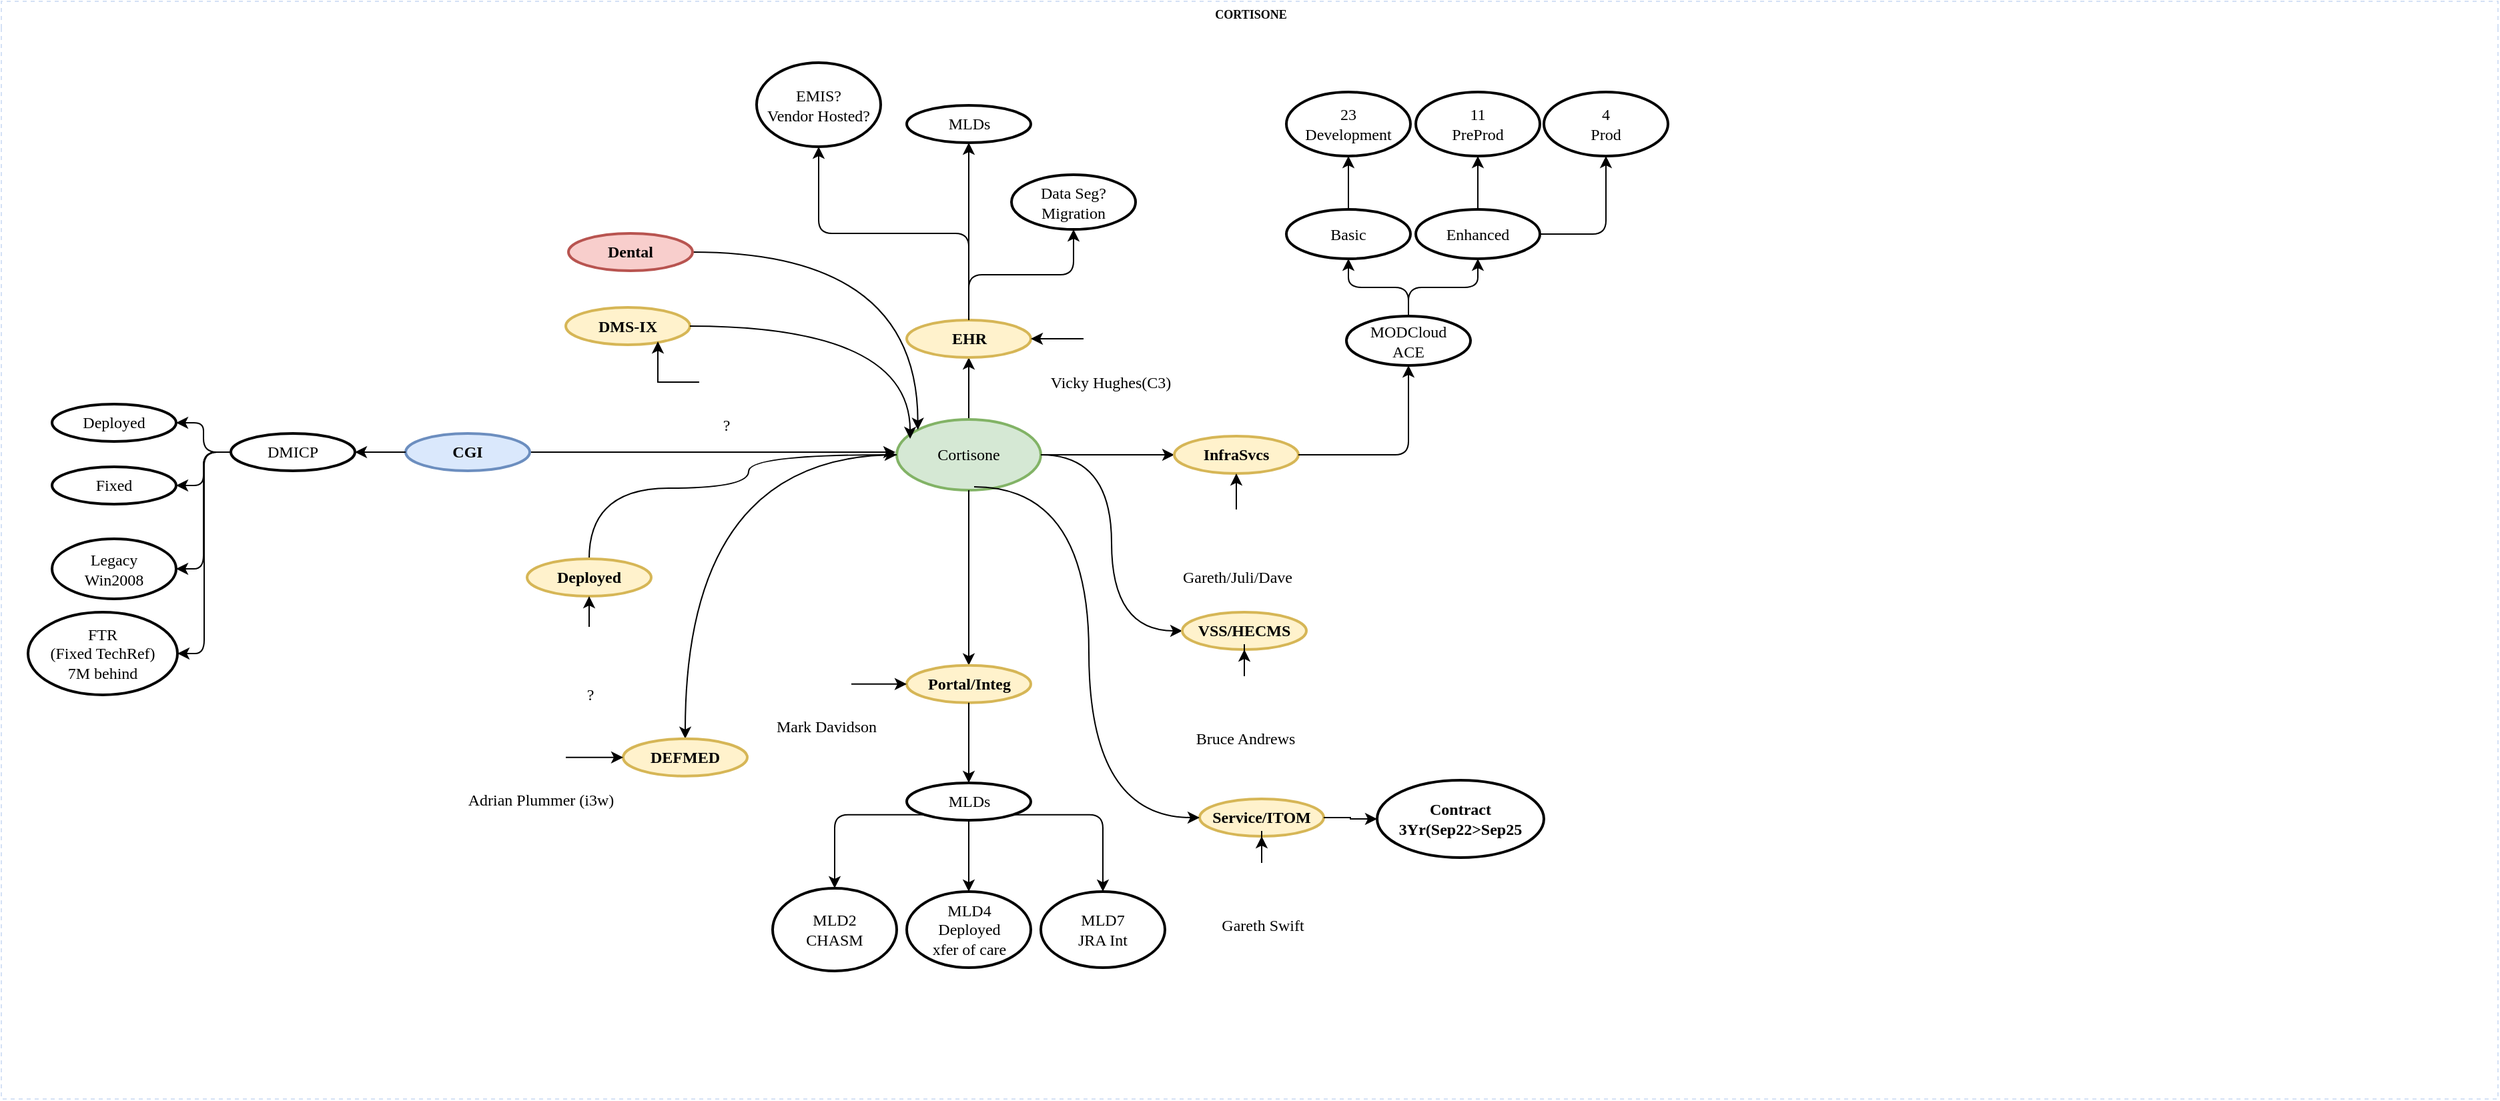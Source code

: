 <mxfile border="50" scale="3" compressed="false" locked="false" version="24.8.6">
  <diagram name="Overview" id="YmL12bMKpDGza6XwsDPr">
    <mxGraphModel dx="2166" dy="703" grid="0" gridSize="10" guides="1" tooltips="1" connect="1" arrows="1" fold="1" page="0" pageScale="1" pageWidth="827" pageHeight="1169" background="none" math="1" shadow="0">
      <root>
        <mxCell id="X5NqExCQtvZxIxQ7pmgY-0" />
        <mxCell id="1" parent="X5NqExCQtvZxIxQ7pmgY-0" />
        <mxCell id="Gr0Zq-AI6Quabplr0KPa-179" value="CORTISONE" style="swimlane;html=1;startSize=20;horizontal=1;containerType=tree;labelBackgroundColor=none;strokeColor=#D4E1F5;strokeWidth=1;fillColor=none;fontFamily=Comic Sans MS;fontSize=9;swimlaneLine=0;dashed=1;collapsible=0;" parent="1" vertex="1">
          <mxGeometry x="-585" y="64" width="1871" height="823" as="geometry" />
        </mxCell>
        <mxCell id="_tYV2n-UsIwEec6Ld9k9-143" style="edgeStyle=orthogonalEdgeStyle;rounded=0;orthogonalLoop=1;jettySize=auto;html=1;exitX=0.5;exitY=0;exitDx=0;exitDy=0;entryX=0.5;entryY=1;entryDx=0;entryDy=0;" parent="Gr0Zq-AI6Quabplr0KPa-179" source="Gr0Zq-AI6Quabplr0KPa-180" target="_tYV2n-UsIwEec6Ld9k9-144" edge="1">
          <mxGeometry relative="1" as="geometry">
            <mxPoint x="721" y="227" as="targetPoint" />
          </mxGeometry>
        </mxCell>
        <mxCell id="Gr0Zq-AI6Quabplr0KPa-180" value="&lt;font face=&quot;Comic Sans MS&quot;&gt;Cortisone&lt;/font&gt;" style="ellipse;whiteSpace=wrap;html=1;align=center;container=1;recursiveResize=0;treeFolding=1;strokeWidth=2;fillColor=#d5e8d4;strokeColor=#82b366;" parent="Gr0Zq-AI6Quabplr0KPa-179" vertex="1">
          <mxGeometry x="671" y="313.5" width="108" height="53" as="geometry" />
        </mxCell>
        <mxCell id="Gr0Zq-AI6Quabplr0KPa-223" style="jumpStyle=arc;html=1;endArrow=classicThin;endFill=1;jettySize=auto;orthogonalLoop=1;strokeColor=none;strokeWidth=2;fontFamily=Comic Sans MS;fontSize=10;rounded=0;startSize=8;endSize=8;curved=1;" parent="Gr0Zq-AI6Quabplr0KPa-179" edge="1">
          <mxGeometry relative="1" as="geometry">
            <mxPoint x="570" y="244.5" as="sourcePoint" />
            <mxPoint x="549.076" y="226.239" as="targetPoint" />
          </mxGeometry>
        </mxCell>
        <mxCell id="_tYV2n-UsIwEec6Ld9k9-144" value="&lt;font face=&quot;Comic Sans MS&quot;&gt;EHR&lt;/font&gt;" style="ellipse;whiteSpace=wrap;html=1;align=center;container=1;recursiveResize=0;treeFolding=1;strokeWidth=2;fontStyle=1;fillColor=#fff2cc;strokeColor=#d6b656;" parent="Gr0Zq-AI6Quabplr0KPa-179" vertex="1">
          <mxGeometry x="678.5" y="239" width="93" height="28" as="geometry" />
        </mxCell>
        <mxCell id="_tYV2n-UsIwEec6Ld9k9-146" value="&lt;font face=&quot;Comic Sans MS&quot;&gt;EMIS?&lt;/font&gt;&lt;div&gt;&lt;font face=&quot;Comic Sans MS&quot;&gt;Vendor Hosted?&lt;/font&gt;&lt;/div&gt;" style="ellipse;whiteSpace=wrap;html=1;align=center;container=1;recursiveResize=0;treeFolding=1;strokeWidth=2;" parent="Gr0Zq-AI6Quabplr0KPa-179" vertex="1">
          <mxGeometry x="566" y="46" width="93" height="63" as="geometry" />
        </mxCell>
        <mxCell id="_tYV2n-UsIwEec6Ld9k9-147" style="edgeStyle=orthogonalEdgeStyle;rounded=1;orthogonalLoop=1;jettySize=auto;html=1;exitX=0.5;exitY=0;exitDx=0;exitDy=0;entryX=0.5;entryY=1;entryDx=0;entryDy=0;curved=0;" parent="Gr0Zq-AI6Quabplr0KPa-179" source="_tYV2n-UsIwEec6Ld9k9-144" target="U8WOIIxGjh_oT9GiWp5W-95" edge="1">
          <mxGeometry relative="1" as="geometry">
            <mxPoint x="725" y="235" as="targetPoint" />
            <mxPoint x="725" y="314" as="sourcePoint" />
          </mxGeometry>
        </mxCell>
        <mxCell id="U8WOIIxGjh_oT9GiWp5W-1" value="&lt;font face=&quot;Comic Sans MS&quot;&gt;Data Seg?&lt;/font&gt;&lt;div&gt;&lt;font face=&quot;Comic Sans MS&quot;&gt;Migration&lt;/font&gt;&lt;/div&gt;" style="ellipse;whiteSpace=wrap;html=1;align=center;container=1;recursiveResize=0;treeFolding=1;strokeWidth=2;" vertex="1" parent="Gr0Zq-AI6Quabplr0KPa-179">
          <mxGeometry x="757" y="130" width="93" height="41" as="geometry" />
        </mxCell>
        <mxCell id="U8WOIIxGjh_oT9GiWp5W-2" style="edgeStyle=orthogonalEdgeStyle;rounded=1;orthogonalLoop=1;jettySize=auto;html=1;exitX=0.5;exitY=0;exitDx=0;exitDy=0;entryX=0.5;entryY=1;entryDx=0;entryDy=0;curved=0;" edge="1" parent="Gr0Zq-AI6Quabplr0KPa-179" target="U8WOIIxGjh_oT9GiWp5W-1" source="_tYV2n-UsIwEec6Ld9k9-144">
          <mxGeometry relative="1" as="geometry">
            <mxPoint x="865" y="230" as="targetPoint" />
            <mxPoint x="865" y="234" as="sourcePoint" />
          </mxGeometry>
        </mxCell>
        <mxCell id="U8WOIIxGjh_oT9GiWp5W-5" style="edgeStyle=orthogonalEdgeStyle;rounded=0;orthogonalLoop=1;jettySize=auto;html=1;entryX=1;entryY=0.5;entryDx=0;entryDy=0;" edge="1" parent="Gr0Zq-AI6Quabplr0KPa-179" source="U8WOIIxGjh_oT9GiWp5W-4" target="_tYV2n-UsIwEec6Ld9k9-144">
          <mxGeometry relative="1" as="geometry" />
        </mxCell>
        <mxCell id="U8WOIIxGjh_oT9GiWp5W-4" value="Vicky Hughes(C3)" style="shape=image;html=1;verticalAlign=top;verticalLabelPosition=bottom;labelBackgroundColor=#ffffff;imageAspect=0;aspect=fixed;image=https://cdn3.iconfinder.com/data/icons/tango-icon-library/48/system-users-128.png;dashed=0;fontFamily=Comic Sans MS;fontSize=12;fontColor=#000000;align=center;strokeColor=#000099;strokeWidth=2;fillColor=#D2D3D3;" vertex="1" parent="Gr0Zq-AI6Quabplr0KPa-179">
          <mxGeometry x="811" y="234.5" width="39" height="37" as="geometry" />
        </mxCell>
        <mxCell id="U8WOIIxGjh_oT9GiWp5W-7" style="edgeStyle=orthogonalEdgeStyle;rounded=0;orthogonalLoop=1;jettySize=auto;html=1;exitX=1;exitY=0.5;exitDx=0;exitDy=0;entryX=0;entryY=0.5;entryDx=0;entryDy=0;" edge="1" parent="Gr0Zq-AI6Quabplr0KPa-179" target="U8WOIIxGjh_oT9GiWp5W-8" source="Gr0Zq-AI6Quabplr0KPa-180">
          <mxGeometry relative="1" as="geometry">
            <mxPoint x="920.5" y="318" as="targetPoint" />
            <mxPoint x="924.5" y="405" as="sourcePoint" />
          </mxGeometry>
        </mxCell>
        <mxCell id="U8WOIIxGjh_oT9GiWp5W-8" value="&lt;font face=&quot;Comic Sans MS&quot;&gt;InfraSvcs&lt;/font&gt;" style="ellipse;whiteSpace=wrap;html=1;align=center;container=1;recursiveResize=0;treeFolding=1;strokeWidth=2;fontStyle=1;fillColor=#fff2cc;strokeColor=#d6b656;" vertex="1" parent="Gr0Zq-AI6Quabplr0KPa-179">
          <mxGeometry x="879" y="326" width="93" height="28" as="geometry" />
        </mxCell>
        <mxCell id="U8WOIIxGjh_oT9GiWp5W-10" style="edgeStyle=orthogonalEdgeStyle;rounded=0;orthogonalLoop=1;jettySize=auto;html=1;" edge="1" parent="Gr0Zq-AI6Quabplr0KPa-179" source="U8WOIIxGjh_oT9GiWp5W-9" target="U8WOIIxGjh_oT9GiWp5W-8">
          <mxGeometry relative="1" as="geometry" />
        </mxCell>
        <mxCell id="U8WOIIxGjh_oT9GiWp5W-9" value="Gareth/Juli/Dave" style="shape=image;html=1;verticalAlign=top;verticalLabelPosition=bottom;labelBackgroundColor=#ffffff;imageAspect=0;aspect=fixed;image=https://cdn3.iconfinder.com/data/icons/tango-icon-library/48/system-users-128.png;dashed=0;fontFamily=Comic Sans MS;fontSize=12;fontColor=#000000;align=center;strokeColor=#000099;strokeWidth=2;fillColor=#D2D3D3;" vertex="1" parent="Gr0Zq-AI6Quabplr0KPa-179">
          <mxGeometry x="906" y="381" width="39" height="37" as="geometry" />
        </mxCell>
        <mxCell id="U8WOIIxGjh_oT9GiWp5W-11" value="&lt;font face=&quot;Comic Sans MS&quot;&gt;MODCloud&lt;/font&gt;&lt;div&gt;&lt;font face=&quot;Comic Sans MS&quot;&gt;ACE&lt;/font&gt;&lt;/div&gt;" style="ellipse;whiteSpace=wrap;html=1;align=center;container=1;recursiveResize=0;treeFolding=1;strokeWidth=2;" vertex="1" parent="Gr0Zq-AI6Quabplr0KPa-179">
          <mxGeometry x="1008" y="236" width="93" height="37" as="geometry" />
        </mxCell>
        <mxCell id="U8WOIIxGjh_oT9GiWp5W-12" style="edgeStyle=orthogonalEdgeStyle;rounded=1;orthogonalLoop=1;jettySize=auto;html=1;entryX=0.5;entryY=1;entryDx=0;entryDy=0;curved=0;exitX=1;exitY=0.5;exitDx=0;exitDy=0;" edge="1" parent="Gr0Zq-AI6Quabplr0KPa-179" target="U8WOIIxGjh_oT9GiWp5W-11" source="U8WOIIxGjh_oT9GiWp5W-8">
          <mxGeometry relative="1" as="geometry">
            <mxPoint x="1116" y="332" as="targetPoint" />
            <mxPoint x="1009" y="355" as="sourcePoint" />
          </mxGeometry>
        </mxCell>
        <mxCell id="U8WOIIxGjh_oT9GiWp5W-13" style="edgeStyle=orthogonalEdgeStyle;rounded=0;orthogonalLoop=1;jettySize=auto;html=1;exitX=1;exitY=0.5;exitDx=0;exitDy=0;entryX=0;entryY=0.5;entryDx=0;entryDy=0;curved=1;" edge="1" parent="Gr0Zq-AI6Quabplr0KPa-179" target="U8WOIIxGjh_oT9GiWp5W-14" source="Gr0Zq-AI6Quabplr0KPa-180">
          <mxGeometry relative="1" as="geometry">
            <mxPoint x="923.95" y="489.88" as="targetPoint" />
            <mxPoint x="802.996" y="325.999" as="sourcePoint" />
          </mxGeometry>
        </mxCell>
        <mxCell id="U8WOIIxGjh_oT9GiWp5W-14" value="&lt;font face=&quot;Comic Sans MS&quot;&gt;VSS/HECMS&lt;/font&gt;" style="ellipse;whiteSpace=wrap;html=1;align=center;container=1;recursiveResize=0;treeFolding=1;strokeWidth=2;fontStyle=1;fillColor=#fff2cc;strokeColor=#d6b656;" vertex="1" parent="Gr0Zq-AI6Quabplr0KPa-179">
          <mxGeometry x="885" y="458.0" width="93" height="28" as="geometry" />
        </mxCell>
        <mxCell id="U8WOIIxGjh_oT9GiWp5W-15" style="edgeStyle=orthogonalEdgeStyle;rounded=0;orthogonalLoop=1;jettySize=auto;html=1;" edge="1" parent="Gr0Zq-AI6Quabplr0KPa-179" source="U8WOIIxGjh_oT9GiWp5W-16" target="U8WOIIxGjh_oT9GiWp5W-14">
          <mxGeometry relative="1" as="geometry" />
        </mxCell>
        <mxCell id="U8WOIIxGjh_oT9GiWp5W-16" value="Bruce Andrews" style="shape=image;html=1;verticalAlign=top;verticalLabelPosition=bottom;labelBackgroundColor=#ffffff;imageAspect=0;aspect=fixed;image=https://cdn3.iconfinder.com/data/icons/tango-icon-library/48/system-users-128.png;dashed=0;fontFamily=Comic Sans MS;fontSize=12;fontColor=#000000;align=center;strokeColor=#000099;strokeWidth=2;fillColor=#D2D3D3;" vertex="1" parent="Gr0Zq-AI6Quabplr0KPa-179">
          <mxGeometry x="912" y="502.0" width="39" height="37" as="geometry" />
        </mxCell>
        <mxCell id="U8WOIIxGjh_oT9GiWp5W-17" style="edgeStyle=orthogonalEdgeStyle;rounded=0;orthogonalLoop=1;jettySize=auto;html=1;exitX=0.5;exitY=1;exitDx=0;exitDy=0;entryX=0.5;entryY=0;entryDx=0;entryDy=0;" edge="1" parent="Gr0Zq-AI6Quabplr0KPa-179" target="U8WOIIxGjh_oT9GiWp5W-18" source="Gr0Zq-AI6Quabplr0KPa-180">
          <mxGeometry relative="1" as="geometry">
            <mxPoint x="713.5" y="489.88" as="targetPoint" />
            <mxPoint x="572" y="511.88" as="sourcePoint" />
          </mxGeometry>
        </mxCell>
        <mxCell id="U8WOIIxGjh_oT9GiWp5W-18" value="&lt;font face=&quot;Comic Sans MS&quot;&gt;Portal/Integ&lt;/font&gt;" style="ellipse;whiteSpace=wrap;html=1;align=center;container=1;recursiveResize=0;treeFolding=1;strokeWidth=2;fontStyle=1;fillColor=#fff2cc;strokeColor=#d6b656;" vertex="1" parent="Gr0Zq-AI6Quabplr0KPa-179">
          <mxGeometry x="678.5" y="497.88" width="93" height="28" as="geometry" />
        </mxCell>
        <mxCell id="U8WOIIxGjh_oT9GiWp5W-19" style="edgeStyle=orthogonalEdgeStyle;rounded=0;orthogonalLoop=1;jettySize=auto;html=1;" edge="1" parent="Gr0Zq-AI6Quabplr0KPa-179" source="U8WOIIxGjh_oT9GiWp5W-20" target="U8WOIIxGjh_oT9GiWp5W-18">
          <mxGeometry relative="1" as="geometry" />
        </mxCell>
        <mxCell id="U8WOIIxGjh_oT9GiWp5W-20" value="Mark Davidson" style="shape=image;html=1;verticalAlign=top;verticalLabelPosition=bottom;labelBackgroundColor=#ffffff;imageAspect=0;aspect=fixed;image=https://cdn3.iconfinder.com/data/icons/tango-icon-library/48/system-users-128.png;dashed=0;fontFamily=Comic Sans MS;fontSize=12;fontColor=#000000;align=center;strokeColor=#000099;strokeWidth=2;fillColor=#D2D3D3;" vertex="1" parent="Gr0Zq-AI6Quabplr0KPa-179">
          <mxGeometry x="598" y="493.38" width="39" height="37" as="geometry" />
        </mxCell>
        <mxCell id="U8WOIIxGjh_oT9GiWp5W-21" value="&lt;font face=&quot;Comic Sans MS&quot;&gt;MLDs&lt;/font&gt;" style="ellipse;whiteSpace=wrap;html=1;align=center;container=1;recursiveResize=0;treeFolding=1;strokeWidth=2;" vertex="1" parent="Gr0Zq-AI6Quabplr0KPa-179">
          <mxGeometry x="678.5" y="586" width="93" height="28" as="geometry" />
        </mxCell>
        <mxCell id="U8WOIIxGjh_oT9GiWp5W-22" style="edgeStyle=orthogonalEdgeStyle;rounded=1;orthogonalLoop=1;jettySize=auto;html=1;exitX=0.5;exitY=1;exitDx=0;exitDy=0;curved=0;" edge="1" parent="Gr0Zq-AI6Quabplr0KPa-179" target="U8WOIIxGjh_oT9GiWp5W-21" source="U8WOIIxGjh_oT9GiWp5W-18">
          <mxGeometry relative="1" as="geometry">
            <mxPoint x="789" y="673" as="targetPoint" />
            <mxPoint x="789" y="677" as="sourcePoint" />
          </mxGeometry>
        </mxCell>
        <mxCell id="U8WOIIxGjh_oT9GiWp5W-23" value="&lt;font face=&quot;Comic Sans MS&quot;&gt;MLD2&lt;/font&gt;&lt;div&gt;&lt;font face=&quot;Comic Sans MS&quot;&gt;CHASM&lt;/font&gt;&lt;/div&gt;" style="ellipse;whiteSpace=wrap;html=1;align=center;container=1;recursiveResize=0;treeFolding=1;strokeWidth=2;" vertex="1" parent="Gr0Zq-AI6Quabplr0KPa-179">
          <mxGeometry x="578" y="665" width="93" height="62" as="geometry" />
        </mxCell>
        <mxCell id="U8WOIIxGjh_oT9GiWp5W-24" style="edgeStyle=orthogonalEdgeStyle;rounded=1;orthogonalLoop=1;jettySize=auto;html=1;exitX=0;exitY=1;exitDx=0;exitDy=0;curved=0;" edge="1" parent="Gr0Zq-AI6Quabplr0KPa-179" target="U8WOIIxGjh_oT9GiWp5W-23" source="U8WOIIxGjh_oT9GiWp5W-21">
          <mxGeometry relative="1" as="geometry">
            <mxPoint x="703.5" y="738" as="targetPoint" />
            <mxPoint x="656.5" y="724" as="sourcePoint" />
          </mxGeometry>
        </mxCell>
        <mxCell id="U8WOIIxGjh_oT9GiWp5W-29" value="&lt;font face=&quot;Comic Sans MS&quot;&gt;MLD4&lt;/font&gt;&lt;div&gt;&lt;font face=&quot;Comic Sans MS&quot;&gt;Deployed&lt;/font&gt;&lt;/div&gt;&lt;div&gt;&lt;font face=&quot;Comic Sans MS&quot;&gt;xfer of care&lt;/font&gt;&lt;/div&gt;" style="ellipse;whiteSpace=wrap;html=1;align=center;container=1;recursiveResize=0;treeFolding=1;strokeWidth=2;" vertex="1" parent="Gr0Zq-AI6Quabplr0KPa-179">
          <mxGeometry x="678.5" y="667.5" width="93" height="57" as="geometry" />
        </mxCell>
        <mxCell id="U8WOIIxGjh_oT9GiWp5W-30" value="&lt;font face=&quot;Comic Sans MS&quot;&gt;MLD7&lt;/font&gt;&lt;div&gt;&lt;font face=&quot;Comic Sans MS&quot;&gt;JRA Int&lt;/font&gt;&lt;/div&gt;" style="ellipse;whiteSpace=wrap;html=1;align=center;container=1;recursiveResize=0;treeFolding=1;strokeWidth=2;" vertex="1" parent="Gr0Zq-AI6Quabplr0KPa-179">
          <mxGeometry x="779" y="667.5" width="93" height="57" as="geometry" />
        </mxCell>
        <mxCell id="U8WOIIxGjh_oT9GiWp5W-31" style="edgeStyle=orthogonalEdgeStyle;rounded=1;orthogonalLoop=1;jettySize=auto;html=1;curved=0;exitX=0.5;exitY=1;exitDx=0;exitDy=0;" edge="1" parent="Gr0Zq-AI6Quabplr0KPa-179" source="U8WOIIxGjh_oT9GiWp5W-21" target="U8WOIIxGjh_oT9GiWp5W-29">
          <mxGeometry relative="1" as="geometry">
            <mxPoint x="642" y="675" as="targetPoint" />
            <mxPoint x="724" y="626" as="sourcePoint" />
          </mxGeometry>
        </mxCell>
        <mxCell id="U8WOIIxGjh_oT9GiWp5W-32" style="edgeStyle=orthogonalEdgeStyle;rounded=1;orthogonalLoop=1;jettySize=auto;html=1;curved=0;exitX=1;exitY=1;exitDx=0;exitDy=0;entryX=0.5;entryY=0;entryDx=0;entryDy=0;" edge="1" parent="Gr0Zq-AI6Quabplr0KPa-179" source="U8WOIIxGjh_oT9GiWp5W-21" target="U8WOIIxGjh_oT9GiWp5W-30">
          <mxGeometry relative="1" as="geometry">
            <mxPoint x="743" y="677" as="targetPoint" />
            <mxPoint x="735" y="624" as="sourcePoint" />
          </mxGeometry>
        </mxCell>
        <mxCell id="U8WOIIxGjh_oT9GiWp5W-36" style="edgeStyle=orthogonalEdgeStyle;rounded=0;orthogonalLoop=1;jettySize=auto;html=1;exitX=0;exitY=0.5;exitDx=0;exitDy=0;entryX=0.5;entryY=0;entryDx=0;entryDy=0;curved=1;" edge="1" parent="Gr0Zq-AI6Quabplr0KPa-179" target="U8WOIIxGjh_oT9GiWp5W-37" source="Gr0Zq-AI6Quabplr0KPa-180">
          <mxGeometry relative="1" as="geometry">
            <mxPoint x="471.5" y="489.88" as="targetPoint" />
            <mxPoint x="729.864" y="314.099" as="sourcePoint" />
          </mxGeometry>
        </mxCell>
        <mxCell id="U8WOIIxGjh_oT9GiWp5W-37" value="&lt;font face=&quot;Comic Sans MS&quot;&gt;DEFMED&lt;/font&gt;" style="ellipse;whiteSpace=wrap;html=1;align=center;container=1;recursiveResize=0;treeFolding=1;strokeWidth=2;fontStyle=1;fillColor=#fff2cc;strokeColor=#d6b656;" vertex="1" parent="Gr0Zq-AI6Quabplr0KPa-179">
          <mxGeometry x="466" y="552.88" width="93" height="28" as="geometry" />
        </mxCell>
        <mxCell id="U8WOIIxGjh_oT9GiWp5W-47" style="edgeStyle=orthogonalEdgeStyle;rounded=0;orthogonalLoop=1;jettySize=auto;html=1;entryX=0;entryY=0.5;entryDx=0;entryDy=0;" edge="1" parent="Gr0Zq-AI6Quabplr0KPa-179" source="U8WOIIxGjh_oT9GiWp5W-38" target="U8WOIIxGjh_oT9GiWp5W-37">
          <mxGeometry relative="1" as="geometry" />
        </mxCell>
        <mxCell id="U8WOIIxGjh_oT9GiWp5W-38" value="Adrian Plummer (i3w)" style="shape=image;html=1;verticalAlign=top;verticalLabelPosition=bottom;labelBackgroundColor=#ffffff;imageAspect=0;aspect=fixed;image=https://cdn3.iconfinder.com/data/icons/tango-icon-library/48/system-users-128.png;dashed=0;fontFamily=Comic Sans MS;fontSize=12;fontColor=#000000;align=center;strokeColor=#000099;strokeWidth=2;fillColor=#D2D3D3;" vertex="1" parent="Gr0Zq-AI6Quabplr0KPa-179">
          <mxGeometry x="384" y="548.38" width="39" height="37" as="geometry" />
        </mxCell>
        <mxCell id="U8WOIIxGjh_oT9GiWp5W-54" style="edgeStyle=orthogonalEdgeStyle;rounded=0;orthogonalLoop=1;jettySize=auto;html=1;entryX=0;entryY=0.5;entryDx=0;entryDy=0;curved=1;" edge="1" parent="Gr0Zq-AI6Quabplr0KPa-179" source="U8WOIIxGjh_oT9GiWp5W-48" target="Gr0Zq-AI6Quabplr0KPa-180">
          <mxGeometry relative="1" as="geometry">
            <Array as="points">
              <mxPoint x="560" y="365" />
              <mxPoint x="560" y="340" />
            </Array>
          </mxGeometry>
        </mxCell>
        <mxCell id="U8WOIIxGjh_oT9GiWp5W-48" value="&lt;font face=&quot;Comic Sans MS&quot;&gt;Deployed&lt;/font&gt;" style="ellipse;whiteSpace=wrap;html=1;align=center;container=1;recursiveResize=0;treeFolding=1;strokeWidth=2;fontStyle=1;fillColor=#fff2cc;strokeColor=#d6b656;" vertex="1" parent="Gr0Zq-AI6Quabplr0KPa-179">
          <mxGeometry x="394" y="418.0" width="93" height="28" as="geometry" />
        </mxCell>
        <mxCell id="U8WOIIxGjh_oT9GiWp5W-53" style="edgeStyle=orthogonalEdgeStyle;rounded=0;orthogonalLoop=1;jettySize=auto;html=1;entryX=0.5;entryY=1;entryDx=0;entryDy=0;" edge="1" parent="Gr0Zq-AI6Quabplr0KPa-179" source="U8WOIIxGjh_oT9GiWp5W-49" target="U8WOIIxGjh_oT9GiWp5W-48">
          <mxGeometry relative="1" as="geometry" />
        </mxCell>
        <mxCell id="U8WOIIxGjh_oT9GiWp5W-49" value="?" style="shape=image;html=1;verticalAlign=top;verticalLabelPosition=bottom;labelBackgroundColor=#ffffff;imageAspect=0;aspect=fixed;image=https://cdn3.iconfinder.com/data/icons/tango-icon-library/48/system-users-128.png;dashed=0;fontFamily=Comic Sans MS;fontSize=12;fontColor=#000000;align=center;strokeColor=#000099;strokeWidth=2;fillColor=#D2D3D3;" vertex="1" parent="Gr0Zq-AI6Quabplr0KPa-179">
          <mxGeometry x="421" y="469.0" width="39" height="37" as="geometry" />
        </mxCell>
        <mxCell id="U8WOIIxGjh_oT9GiWp5W-56" value="&lt;font face=&quot;Comic Sans MS&quot;&gt;DMS-IX&lt;/font&gt;" style="ellipse;whiteSpace=wrap;html=1;align=center;container=1;recursiveResize=0;treeFolding=1;strokeWidth=2;fontStyle=1;fillColor=#fff2cc;strokeColor=#d6b656;" vertex="1" parent="Gr0Zq-AI6Quabplr0KPa-179">
          <mxGeometry x="423" y="229.5" width="93" height="28" as="geometry" />
        </mxCell>
        <mxCell id="U8WOIIxGjh_oT9GiWp5W-57" value="?" style="shape=image;html=1;verticalAlign=top;verticalLabelPosition=bottom;labelBackgroundColor=#ffffff;imageAspect=0;aspect=fixed;image=https://cdn3.iconfinder.com/data/icons/tango-icon-library/48/system-users-128.png;dashed=0;fontFamily=Comic Sans MS;fontSize=12;fontColor=#000000;align=center;strokeColor=#000099;strokeWidth=2;fillColor=#D2D3D3;" vertex="1" parent="Gr0Zq-AI6Quabplr0KPa-179">
          <mxGeometry x="523" y="267" width="39" height="37" as="geometry" />
        </mxCell>
        <mxCell id="U8WOIIxGjh_oT9GiWp5W-60" style="edgeStyle=orthogonalEdgeStyle;rounded=0;orthogonalLoop=1;jettySize=auto;html=1;entryX=0;entryY=0;entryDx=0;entryDy=0;curved=1;exitX=1;exitY=0.5;exitDx=0;exitDy=0;" edge="1" parent="Gr0Zq-AI6Quabplr0KPa-179" source="U8WOIIxGjh_oT9GiWp5W-58" target="Gr0Zq-AI6Quabplr0KPa-180">
          <mxGeometry relative="1" as="geometry">
            <mxPoint x="500" y="200" as="sourcePoint" />
            <mxPoint x="668.454" y="333.441" as="targetPoint" />
          </mxGeometry>
        </mxCell>
        <mxCell id="U8WOIIxGjh_oT9GiWp5W-58" value="&lt;font face=&quot;Comic Sans MS&quot;&gt;Dental&lt;/font&gt;" style="ellipse;whiteSpace=wrap;html=1;align=center;container=1;recursiveResize=0;treeFolding=1;strokeWidth=2;fontStyle=1;fillColor=#f8cecc;strokeColor=#b85450;" vertex="1" parent="Gr0Zq-AI6Quabplr0KPa-179">
          <mxGeometry x="425" y="174" width="93" height="28" as="geometry" />
        </mxCell>
        <mxCell id="U8WOIIxGjh_oT9GiWp5W-61" style="edgeStyle=orthogonalEdgeStyle;rounded=0;orthogonalLoop=1;jettySize=auto;html=1;entryX=0.093;entryY=0.274;entryDx=0;entryDy=0;entryPerimeter=0;curved=1;" edge="1" parent="Gr0Zq-AI6Quabplr0KPa-179" source="U8WOIIxGjh_oT9GiWp5W-56" target="Gr0Zq-AI6Quabplr0KPa-180">
          <mxGeometry relative="1" as="geometry" />
        </mxCell>
        <mxCell id="U8WOIIxGjh_oT9GiWp5W-63" style="edgeStyle=orthogonalEdgeStyle;rounded=0;orthogonalLoop=1;jettySize=auto;html=1;entryX=0.742;entryY=0.911;entryDx=0;entryDy=0;entryPerimeter=0;" edge="1" parent="Gr0Zq-AI6Quabplr0KPa-179" source="U8WOIIxGjh_oT9GiWp5W-57" target="U8WOIIxGjh_oT9GiWp5W-56">
          <mxGeometry relative="1" as="geometry" />
        </mxCell>
        <mxCell id="U8WOIIxGjh_oT9GiWp5W-65" style="edgeStyle=orthogonalEdgeStyle;rounded=0;orthogonalLoop=1;jettySize=auto;html=1;" edge="1" parent="Gr0Zq-AI6Quabplr0KPa-179" source="U8WOIIxGjh_oT9GiWp5W-64">
          <mxGeometry relative="1" as="geometry">
            <mxPoint x="670" y="338" as="targetPoint" />
          </mxGeometry>
        </mxCell>
        <mxCell id="U8WOIIxGjh_oT9GiWp5W-64" value="&lt;font face=&quot;Comic Sans MS&quot;&gt;CGI&lt;/font&gt;" style="ellipse;whiteSpace=wrap;html=1;align=center;container=1;recursiveResize=0;treeFolding=1;strokeWidth=2;fontStyle=1;fillColor=#dae8fc;strokeColor=#6c8ebf;" vertex="1" parent="Gr0Zq-AI6Quabplr0KPa-179">
          <mxGeometry x="303" y="324.0" width="93" height="28" as="geometry" />
        </mxCell>
        <mxCell id="U8WOIIxGjh_oT9GiWp5W-68" value="&lt;font face=&quot;Comic Sans MS&quot;&gt;DMICP&lt;/font&gt;" style="ellipse;whiteSpace=wrap;html=1;align=center;container=1;recursiveResize=0;treeFolding=1;strokeWidth=2;" vertex="1" parent="Gr0Zq-AI6Quabplr0KPa-179">
          <mxGeometry x="172" y="324" width="93" height="28" as="geometry" />
        </mxCell>
        <mxCell id="U8WOIIxGjh_oT9GiWp5W-69" style="edgeStyle=orthogonalEdgeStyle;rounded=1;orthogonalLoop=1;jettySize=auto;html=1;exitX=0;exitY=0.5;exitDx=0;exitDy=0;entryX=1;entryY=0.5;entryDx=0;entryDy=0;curved=0;" edge="1" parent="Gr0Zq-AI6Quabplr0KPa-179" target="U8WOIIxGjh_oT9GiWp5W-68" source="U8WOIIxGjh_oT9GiWp5W-64">
          <mxGeometry relative="1" as="geometry">
            <mxPoint x="328" y="344.5" as="targetPoint" />
            <mxPoint x="281" y="330.5" as="sourcePoint" />
          </mxGeometry>
        </mxCell>
        <mxCell id="U8WOIIxGjh_oT9GiWp5W-70" style="edgeStyle=orthogonalEdgeStyle;rounded=1;orthogonalLoop=1;jettySize=auto;html=1;exitX=0;exitY=0.5;exitDx=0;exitDy=0;entryX=1;entryY=0.5;entryDx=0;entryDy=0;curved=0;" edge="1" target="U8WOIIxGjh_oT9GiWp5W-71" source="U8WOIIxGjh_oT9GiWp5W-68" parent="Gr0Zq-AI6Quabplr0KPa-179">
          <mxGeometry relative="1" as="geometry">
            <mxPoint x="263" y="407.5" as="targetPoint" />
            <mxPoint x="238" y="401" as="sourcePoint" />
          </mxGeometry>
        </mxCell>
        <mxCell id="U8WOIIxGjh_oT9GiWp5W-71" value="&lt;font face=&quot;Comic Sans MS&quot;&gt;Deployed&lt;/font&gt;" style="ellipse;whiteSpace=wrap;html=1;align=center;container=1;recursiveResize=0;treeFolding=1;strokeWidth=2;" vertex="1" parent="Gr0Zq-AI6Quabplr0KPa-179">
          <mxGeometry x="38" y="302" width="93" height="28" as="geometry" />
        </mxCell>
        <mxCell id="U8WOIIxGjh_oT9GiWp5W-72" style="edgeStyle=orthogonalEdgeStyle;rounded=1;orthogonalLoop=1;jettySize=auto;html=1;exitX=0;exitY=0.5;exitDx=0;exitDy=0;curved=0;entryX=1;entryY=0.5;entryDx=0;entryDy=0;" edge="1" target="U8WOIIxGjh_oT9GiWp5W-73" source="U8WOIIxGjh_oT9GiWp5W-68" parent="Gr0Zq-AI6Quabplr0KPa-179">
          <mxGeometry relative="1" as="geometry">
            <mxPoint x="144" y="384" as="targetPoint" />
            <mxPoint x="238" y="401" as="sourcePoint" />
          </mxGeometry>
        </mxCell>
        <mxCell id="U8WOIIxGjh_oT9GiWp5W-73" value="&lt;font face=&quot;Comic Sans MS&quot;&gt;Fixed&lt;/font&gt;" style="ellipse;whiteSpace=wrap;html=1;align=center;container=1;recursiveResize=0;treeFolding=1;strokeWidth=2;" vertex="1" parent="Gr0Zq-AI6Quabplr0KPa-179">
          <mxGeometry x="38" y="349" width="93" height="28" as="geometry" />
        </mxCell>
        <mxCell id="U8WOIIxGjh_oT9GiWp5W-75" style="edgeStyle=orthogonalEdgeStyle;rounded=1;orthogonalLoop=1;jettySize=auto;html=1;entryX=0.5;entryY=1;entryDx=0;entryDy=0;curved=0;" edge="1" target="U8WOIIxGjh_oT9GiWp5W-79" source="U8WOIIxGjh_oT9GiWp5W-11" parent="Gr0Zq-AI6Quabplr0KPa-179">
          <mxGeometry relative="1" as="geometry">
            <mxPoint x="1106.5" y="195" as="targetPoint" />
            <mxPoint x="882" y="404" as="sourcePoint" />
          </mxGeometry>
        </mxCell>
        <mxCell id="U8WOIIxGjh_oT9GiWp5W-78" value="&lt;font face=&quot;Comic Sans MS&quot;&gt;Basic&lt;/font&gt;" style="ellipse;whiteSpace=wrap;html=1;align=center;container=1;recursiveResize=0;treeFolding=1;strokeWidth=2;" vertex="1" parent="Gr0Zq-AI6Quabplr0KPa-179">
          <mxGeometry x="963" y="156" width="93" height="37" as="geometry" />
        </mxCell>
        <mxCell id="U8WOIIxGjh_oT9GiWp5W-79" value="&lt;font face=&quot;Comic Sans MS&quot;&gt;Enhanced&lt;/font&gt;" style="ellipse;whiteSpace=wrap;html=1;align=center;container=1;recursiveResize=0;treeFolding=1;strokeWidth=2;" vertex="1" parent="Gr0Zq-AI6Quabplr0KPa-179">
          <mxGeometry x="1060" y="156" width="93" height="37" as="geometry" />
        </mxCell>
        <mxCell id="U8WOIIxGjh_oT9GiWp5W-82" style="edgeStyle=orthogonalEdgeStyle;rounded=1;orthogonalLoop=1;jettySize=auto;html=1;entryX=0.5;entryY=1;entryDx=0;entryDy=0;curved=0;exitX=0.5;exitY=0;exitDx=0;exitDy=0;" edge="1" parent="Gr0Zq-AI6Quabplr0KPa-179" source="U8WOIIxGjh_oT9GiWp5W-11" target="U8WOIIxGjh_oT9GiWp5W-78">
          <mxGeometry relative="1" as="geometry">
            <mxPoint x="1117" y="203" as="targetPoint" />
            <mxPoint x="1065" y="246" as="sourcePoint" />
          </mxGeometry>
        </mxCell>
        <mxCell id="U8WOIIxGjh_oT9GiWp5W-85" style="edgeStyle=orthogonalEdgeStyle;rounded=1;orthogonalLoop=1;jettySize=auto;html=1;entryX=0.5;entryY=1;entryDx=0;entryDy=0;curved=0;exitX=0.5;exitY=0;exitDx=0;exitDy=0;" edge="1" target="U8WOIIxGjh_oT9GiWp5W-86" source="U8WOIIxGjh_oT9GiWp5W-78" parent="Gr0Zq-AI6Quabplr0KPa-179">
          <mxGeometry relative="1" as="geometry">
            <mxPoint x="1027" y="267" as="targetPoint" />
            <mxPoint x="965" y="300" as="sourcePoint" />
          </mxGeometry>
        </mxCell>
        <mxCell id="U8WOIIxGjh_oT9GiWp5W-86" value="&lt;font face=&quot;Comic Sans MS&quot;&gt;23&lt;/font&gt;&lt;div&gt;&lt;font face=&quot;Comic Sans MS&quot;&gt;Development&lt;/font&gt;&lt;/div&gt;" style="ellipse;whiteSpace=wrap;html=1;align=center;container=1;recursiveResize=0;treeFolding=1;strokeWidth=2;" vertex="1" parent="Gr0Zq-AI6Quabplr0KPa-179">
          <mxGeometry x="963" y="68" width="93" height="48" as="geometry" />
        </mxCell>
        <mxCell id="U8WOIIxGjh_oT9GiWp5W-87" style="edgeStyle=orthogonalEdgeStyle;rounded=1;orthogonalLoop=1;jettySize=auto;html=1;entryX=0.5;entryY=1;entryDx=0;entryDy=0;curved=0;" edge="1" target="U8WOIIxGjh_oT9GiWp5W-88" source="U8WOIIxGjh_oT9GiWp5W-79" parent="Gr0Zq-AI6Quabplr0KPa-179">
          <mxGeometry relative="1" as="geometry">
            <mxPoint x="1016.5" y="259" as="targetPoint" />
            <mxPoint x="965" y="300" as="sourcePoint" />
          </mxGeometry>
        </mxCell>
        <mxCell id="U8WOIIxGjh_oT9GiWp5W-88" value="&lt;font face=&quot;Comic Sans MS&quot;&gt;11&lt;/font&gt;&lt;div&gt;&lt;font face=&quot;Comic Sans MS&quot;&gt;PreProd&lt;/font&gt;&lt;/div&gt;" style="ellipse;whiteSpace=wrap;html=1;align=center;container=1;recursiveResize=0;treeFolding=1;strokeWidth=2;" vertex="1" parent="Gr0Zq-AI6Quabplr0KPa-179">
          <mxGeometry x="1060" y="68" width="93" height="48" as="geometry" />
        </mxCell>
        <mxCell id="U8WOIIxGjh_oT9GiWp5W-89" style="edgeStyle=orthogonalEdgeStyle;rounded=1;orthogonalLoop=1;jettySize=auto;html=1;entryX=0.5;entryY=1;entryDx=0;entryDy=0;curved=0;" edge="1" target="U8WOIIxGjh_oT9GiWp5W-90" source="U8WOIIxGjh_oT9GiWp5W-79" parent="Gr0Zq-AI6Quabplr0KPa-179">
          <mxGeometry relative="1" as="geometry">
            <mxPoint x="926.5" y="323" as="targetPoint" />
            <mxPoint x="1017" y="220" as="sourcePoint" />
          </mxGeometry>
        </mxCell>
        <mxCell id="U8WOIIxGjh_oT9GiWp5W-90" value="&lt;font face=&quot;Comic Sans MS&quot;&gt;4&lt;/font&gt;&lt;div&gt;&lt;font face=&quot;Comic Sans MS&quot;&gt;Prod&lt;/font&gt;&lt;/div&gt;" style="ellipse;whiteSpace=wrap;html=1;align=center;container=1;recursiveResize=0;treeFolding=1;strokeWidth=2;" vertex="1" parent="Gr0Zq-AI6Quabplr0KPa-179">
          <mxGeometry x="1156" y="68" width="93" height="48" as="geometry" />
        </mxCell>
        <mxCell id="U8WOIIxGjh_oT9GiWp5W-92" style="edgeStyle=orthogonalEdgeStyle;rounded=1;orthogonalLoop=1;jettySize=auto;html=1;exitX=0;exitY=0.5;exitDx=0;exitDy=0;curved=0;entryX=1;entryY=0.5;entryDx=0;entryDy=0;" edge="1" target="U8WOIIxGjh_oT9GiWp5W-93" source="U8WOIIxGjh_oT9GiWp5W-68" parent="Gr0Zq-AI6Quabplr0KPa-179">
          <mxGeometry relative="1" as="geometry">
            <mxPoint x="-441" y="448" as="targetPoint" />
            <mxPoint x="-413" y="402" as="sourcePoint" />
          </mxGeometry>
        </mxCell>
        <mxCell id="U8WOIIxGjh_oT9GiWp5W-93" value="&lt;font face=&quot;Comic Sans MS&quot;&gt;Legacy&lt;/font&gt;&lt;div&gt;&lt;font face=&quot;Comic Sans MS&quot;&gt;Win2008&lt;/font&gt;&lt;/div&gt;" style="ellipse;whiteSpace=wrap;html=1;align=center;container=1;recursiveResize=0;treeFolding=1;strokeWidth=2;" vertex="1" parent="Gr0Zq-AI6Quabplr0KPa-179">
          <mxGeometry x="38" y="403" width="93" height="45" as="geometry" />
        </mxCell>
        <mxCell id="U8WOIIxGjh_oT9GiWp5W-94" style="edgeStyle=orthogonalEdgeStyle;rounded=1;orthogonalLoop=1;jettySize=auto;html=1;exitX=0.5;exitY=0;exitDx=0;exitDy=0;entryX=0.5;entryY=1;entryDx=0;entryDy=0;curved=0;" edge="1" target="_tYV2n-UsIwEec6Ld9k9-146" source="_tYV2n-UsIwEec6Ld9k9-144" parent="Gr0Zq-AI6Quabplr0KPa-179">
          <mxGeometry relative="1" as="geometry">
            <mxPoint x="140" y="299" as="targetPoint" />
            <mxPoint x="140" y="303" as="sourcePoint" />
          </mxGeometry>
        </mxCell>
        <mxCell id="U8WOIIxGjh_oT9GiWp5W-95" value="&lt;font face=&quot;Comic Sans MS&quot;&gt;MLDs&lt;/font&gt;" style="ellipse;whiteSpace=wrap;html=1;align=center;container=1;recursiveResize=0;treeFolding=1;strokeWidth=2;" vertex="1" parent="Gr0Zq-AI6Quabplr0KPa-179">
          <mxGeometry x="678.5" y="78" width="93" height="28" as="geometry" />
        </mxCell>
        <mxCell id="U8WOIIxGjh_oT9GiWp5W-98" style="edgeStyle=orthogonalEdgeStyle;rounded=1;orthogonalLoop=1;jettySize=auto;html=1;exitX=0;exitY=0.5;exitDx=0;exitDy=0;entryX=1;entryY=0.5;entryDx=0;entryDy=0;curved=0;" edge="1" target="U8WOIIxGjh_oT9GiWp5W-99" source="U8WOIIxGjh_oT9GiWp5W-68" parent="Gr0Zq-AI6Quabplr0KPa-179">
          <mxGeometry relative="1" as="geometry">
            <mxPoint x="-257" y="408.5" as="targetPoint" />
            <mxPoint x="-282" y="402" as="sourcePoint" />
          </mxGeometry>
        </mxCell>
        <mxCell id="U8WOIIxGjh_oT9GiWp5W-99" value="&lt;font face=&quot;Comic Sans MS&quot;&gt;FTR&lt;/font&gt;&lt;div&gt;&lt;font face=&quot;Comic Sans MS&quot;&gt;(Fixed TechRef)&lt;/font&gt;&lt;/div&gt;&lt;div&gt;&lt;font face=&quot;Comic Sans MS&quot;&gt;7M behind&lt;/font&gt;&lt;/div&gt;" style="ellipse;whiteSpace=wrap;html=1;align=center;container=1;recursiveResize=0;treeFolding=1;strokeWidth=2;" vertex="1" parent="Gr0Zq-AI6Quabplr0KPa-179">
          <mxGeometry x="20" y="458" width="112" height="62" as="geometry" />
        </mxCell>
        <mxCell id="U8WOIIxGjh_oT9GiWp5W-104" value="&lt;font face=&quot;Comic Sans MS&quot;&gt;Service/ITOM&lt;/font&gt;" style="ellipse;whiteSpace=wrap;html=1;align=center;container=1;recursiveResize=0;treeFolding=1;strokeWidth=2;fontStyle=1;fillColor=#fff2cc;strokeColor=#d6b656;" vertex="1" parent="Gr0Zq-AI6Quabplr0KPa-179">
          <mxGeometry x="898" y="598" width="93" height="28" as="geometry" />
        </mxCell>
        <mxCell id="U8WOIIxGjh_oT9GiWp5W-105" style="edgeStyle=orthogonalEdgeStyle;rounded=0;orthogonalLoop=1;jettySize=auto;html=1;" edge="1" parent="Gr0Zq-AI6Quabplr0KPa-179" source="U8WOIIxGjh_oT9GiWp5W-106" target="U8WOIIxGjh_oT9GiWp5W-104">
          <mxGeometry relative="1" as="geometry" />
        </mxCell>
        <mxCell id="U8WOIIxGjh_oT9GiWp5W-106" value="Gareth Swift" style="shape=image;html=1;verticalAlign=top;verticalLabelPosition=bottom;labelBackgroundColor=#ffffff;imageAspect=0;aspect=fixed;image=https://cdn3.iconfinder.com/data/icons/tango-icon-library/48/system-users-128.png;dashed=0;fontFamily=Comic Sans MS;fontSize=12;fontColor=#000000;align=center;strokeColor=#000099;strokeWidth=2;fillColor=#D2D3D3;" vertex="1" parent="Gr0Zq-AI6Quabplr0KPa-179">
          <mxGeometry x="925" y="642.0" width="39" height="37" as="geometry" />
        </mxCell>
        <mxCell id="U8WOIIxGjh_oT9GiWp5W-107" style="edgeStyle=orthogonalEdgeStyle;rounded=0;orthogonalLoop=1;jettySize=auto;html=1;entryX=0;entryY=0.5;entryDx=0;entryDy=0;curved=1;" edge="1" parent="Gr0Zq-AI6Quabplr0KPa-179" target="U8WOIIxGjh_oT9GiWp5W-104">
          <mxGeometry relative="1" as="geometry">
            <mxPoint x="895" y="482" as="targetPoint" />
            <mxPoint x="729" y="364" as="sourcePoint" />
            <Array as="points">
              <mxPoint x="815" y="364" />
              <mxPoint x="815" y="612" />
            </Array>
          </mxGeometry>
        </mxCell>
        <mxCell id="U8WOIIxGjh_oT9GiWp5W-108" style="edgeStyle=orthogonalEdgeStyle;rounded=0;orthogonalLoop=1;jettySize=auto;html=1;exitX=1;exitY=0.5;exitDx=0;exitDy=0;" edge="1" target="U8WOIIxGjh_oT9GiWp5W-109" source="U8WOIIxGjh_oT9GiWp5W-104" parent="Gr0Zq-AI6Quabplr0KPa-179">
          <mxGeometry relative="1" as="geometry">
            <mxPoint x="360" y="706" as="sourcePoint" />
          </mxGeometry>
        </mxCell>
        <mxCell id="U8WOIIxGjh_oT9GiWp5W-109" value="&lt;font face=&quot;Comic Sans MS&quot;&gt;Contract&lt;/font&gt;&lt;div&gt;&lt;font face=&quot;Comic Sans MS&quot;&gt;3Yr(&lt;/font&gt;&lt;span style=&quot;font-family: &amp;quot;Comic Sans MS&amp;quot;; background-color: initial;&quot;&gt;Sep22&amp;gt;Sep25&lt;/span&gt;&lt;/div&gt;" style="ellipse;whiteSpace=wrap;html=1;align=center;container=1;recursiveResize=0;treeFolding=1;strokeWidth=2;fontStyle=1;" vertex="1" parent="Gr0Zq-AI6Quabplr0KPa-179">
          <mxGeometry x="1031" y="584" width="125" height="58" as="geometry" />
        </mxCell>
      </root>
    </mxGraphModel>
  </diagram>
</mxfile>
